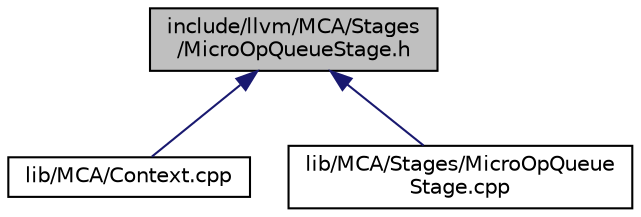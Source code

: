 digraph "include/llvm/MCA/Stages/MicroOpQueueStage.h"
{
 // LATEX_PDF_SIZE
  bgcolor="transparent";
  edge [fontname="Helvetica",fontsize="10",labelfontname="Helvetica",labelfontsize="10"];
  node [fontname="Helvetica",fontsize="10",shape="box"];
  Node1 [label="include/llvm/MCA/Stages\l/MicroOpQueueStage.h",height=0.2,width=0.4,color="black", fillcolor="grey75", style="filled", fontcolor="black",tooltip="This file defines a stage that implements a queue of micro opcodes."];
  Node1 -> Node2 [dir="back",color="midnightblue",fontsize="10",style="solid",fontname="Helvetica"];
  Node2 [label="lib/MCA/Context.cpp",height=0.2,width=0.4,color="black",URL="$Context_8cpp.html",tooltip="This file defines a class for holding ownership of various simulated hardware units."];
  Node1 -> Node3 [dir="back",color="midnightblue",fontsize="10",style="solid",fontname="Helvetica"];
  Node3 [label="lib/MCA/Stages/MicroOpQueue\lStage.cpp",height=0.2,width=0.4,color="black",URL="$MicroOpQueueStage_8cpp.html",tooltip="This file defines the MicroOpQueueStage."];
}
